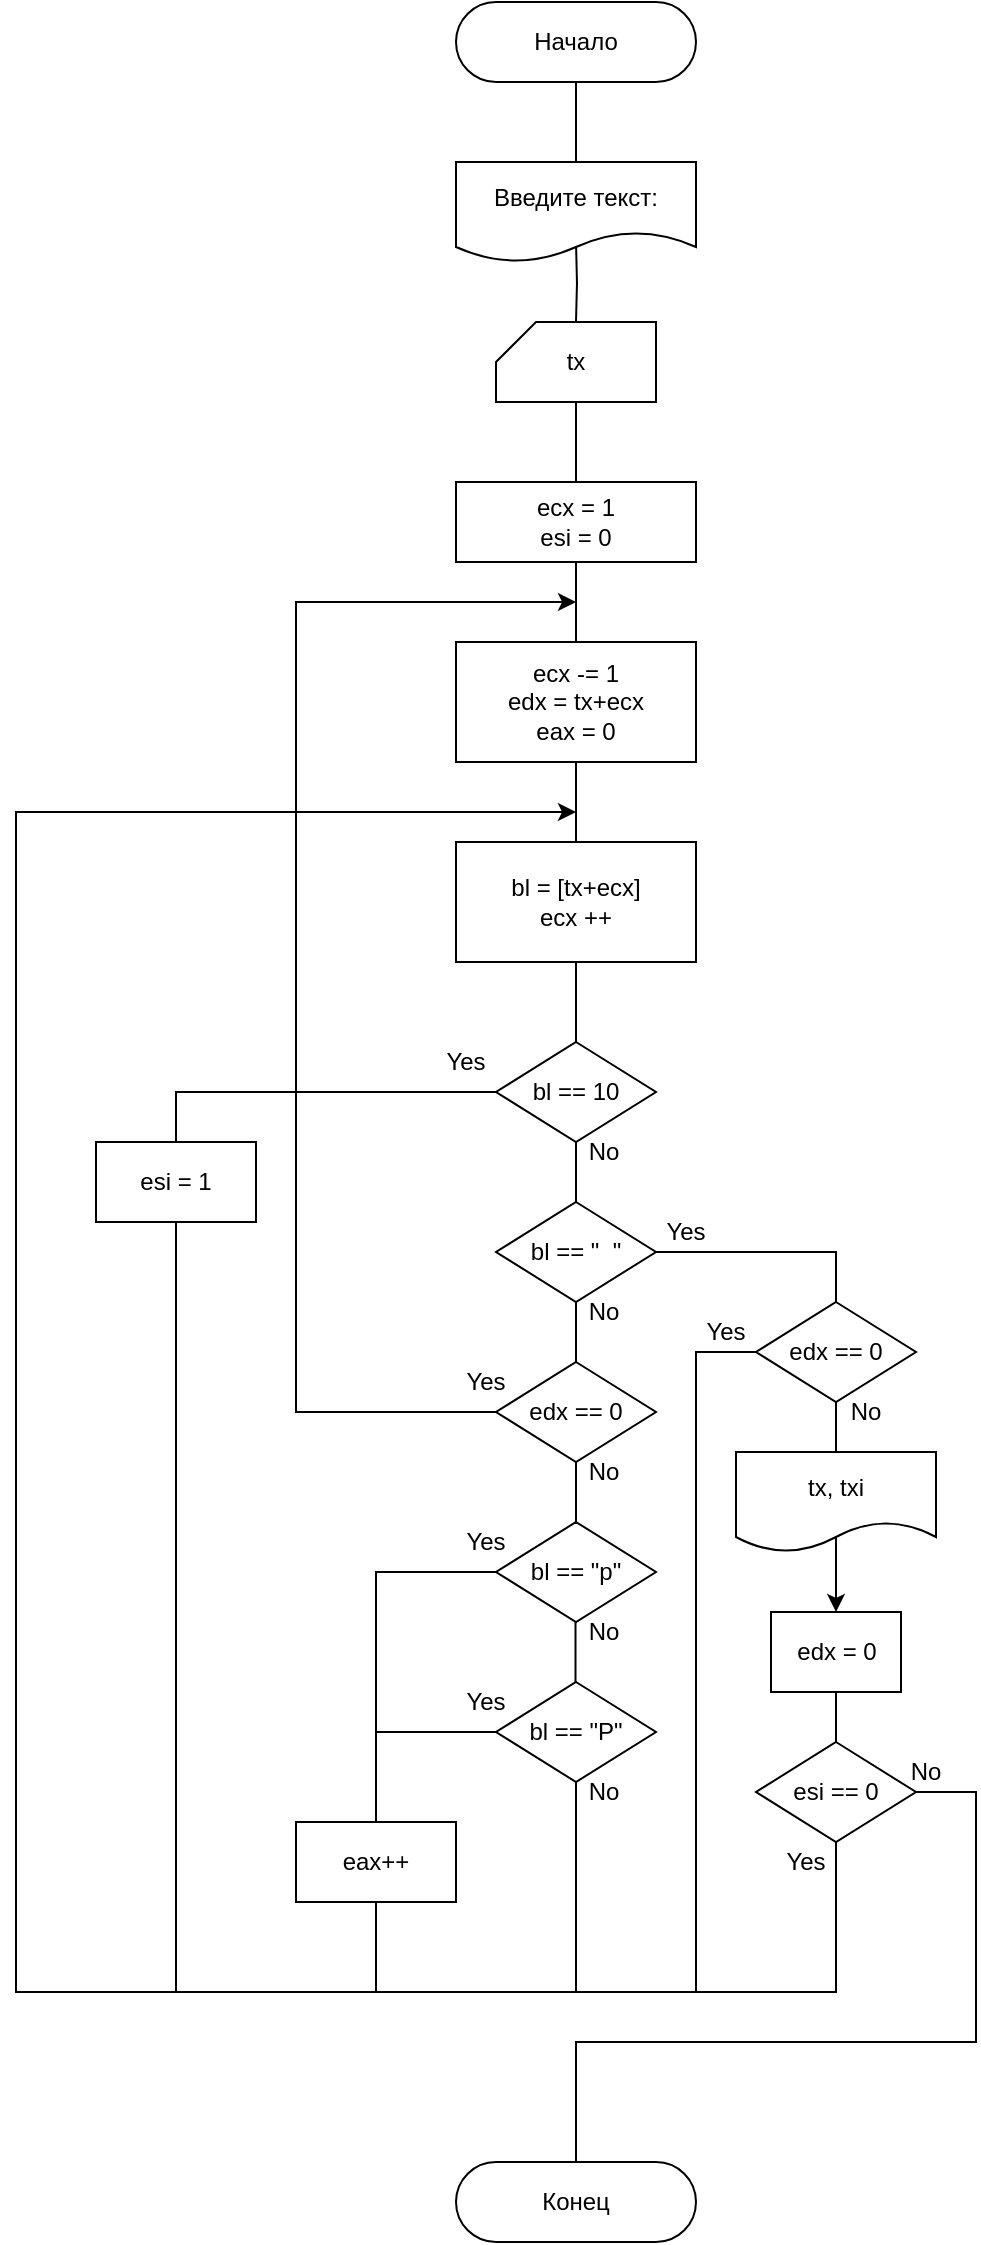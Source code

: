 <mxfile version="24.0.1" type="device">
  <diagram id="C5RBs43oDa-KdzZeNtuy" name="Page-1">
    <mxGraphModel dx="884" dy="650" grid="1" gridSize="10" guides="1" tooltips="1" connect="1" arrows="1" fold="1" page="1" pageScale="1" pageWidth="827" pageHeight="1169" math="0" shadow="0">
      <root>
        <mxCell id="WIyWlLk6GJQsqaUBKTNV-0" />
        <mxCell id="WIyWlLk6GJQsqaUBKTNV-1" parent="WIyWlLk6GJQsqaUBKTNV-0" />
        <mxCell id="SjA8h_TmdkitIt6_YIUC-1" style="edgeStyle=orthogonalEdgeStyle;rounded=0;orthogonalLoop=1;jettySize=auto;html=1;endArrow=none;endFill=0;" edge="1" parent="WIyWlLk6GJQsqaUBKTNV-1" source="SjA8h_TmdkitIt6_YIUC-0">
          <mxGeometry relative="1" as="geometry">
            <mxPoint x="400" y="105" as="targetPoint" />
          </mxGeometry>
        </mxCell>
        <mxCell id="SjA8h_TmdkitIt6_YIUC-0" value="Начало" style="rounded=1;whiteSpace=wrap;html=1;arcSize=50;" vertex="1" parent="WIyWlLk6GJQsqaUBKTNV-1">
          <mxGeometry x="340" y="25" width="120" height="40" as="geometry" />
        </mxCell>
        <mxCell id="SjA8h_TmdkitIt6_YIUC-3" style="edgeStyle=orthogonalEdgeStyle;rounded=0;orthogonalLoop=1;jettySize=auto;html=1;endArrow=none;endFill=0;" edge="1" parent="WIyWlLk6GJQsqaUBKTNV-1">
          <mxGeometry relative="1" as="geometry">
            <mxPoint x="400" y="185.0" as="targetPoint" />
            <mxPoint x="400" y="145.0" as="sourcePoint" />
          </mxGeometry>
        </mxCell>
        <mxCell id="SjA8h_TmdkitIt6_YIUC-5" value="Введите текст:" style="shape=document;whiteSpace=wrap;html=1;boundedLbl=1;" vertex="1" parent="WIyWlLk6GJQsqaUBKTNV-1">
          <mxGeometry x="340" y="105" width="120" height="50" as="geometry" />
        </mxCell>
        <mxCell id="SjA8h_TmdkitIt6_YIUC-7" style="edgeStyle=orthogonalEdgeStyle;rounded=0;orthogonalLoop=1;jettySize=auto;html=1;endArrow=none;endFill=0;" edge="1" parent="WIyWlLk6GJQsqaUBKTNV-1" source="SjA8h_TmdkitIt6_YIUC-6" target="SjA8h_TmdkitIt6_YIUC-8">
          <mxGeometry relative="1" as="geometry">
            <mxPoint x="400" y="265" as="targetPoint" />
          </mxGeometry>
        </mxCell>
        <mxCell id="SjA8h_TmdkitIt6_YIUC-6" value="tx" style="shape=card;whiteSpace=wrap;html=1;size=20;" vertex="1" parent="WIyWlLk6GJQsqaUBKTNV-1">
          <mxGeometry x="360" y="185" width="80" height="40" as="geometry" />
        </mxCell>
        <mxCell id="SjA8h_TmdkitIt6_YIUC-10" style="edgeStyle=orthogonalEdgeStyle;rounded=0;orthogonalLoop=1;jettySize=auto;html=1;entryX=0.5;entryY=0;entryDx=0;entryDy=0;endArrow=none;endFill=0;" edge="1" parent="WIyWlLk6GJQsqaUBKTNV-1" source="SjA8h_TmdkitIt6_YIUC-8" target="SjA8h_TmdkitIt6_YIUC-9">
          <mxGeometry relative="1" as="geometry" />
        </mxCell>
        <mxCell id="SjA8h_TmdkitIt6_YIUC-8" value="ecx = 1&lt;div&gt;esi = 0&lt;/div&gt;" style="rounded=0;whiteSpace=wrap;html=1;" vertex="1" parent="WIyWlLk6GJQsqaUBKTNV-1">
          <mxGeometry x="340" y="265" width="120" height="40" as="geometry" />
        </mxCell>
        <mxCell id="SjA8h_TmdkitIt6_YIUC-11" style="edgeStyle=orthogonalEdgeStyle;rounded=0;orthogonalLoop=1;jettySize=auto;html=1;endArrow=none;endFill=0;" edge="1" parent="WIyWlLk6GJQsqaUBKTNV-1" source="SjA8h_TmdkitIt6_YIUC-9">
          <mxGeometry relative="1" as="geometry">
            <mxPoint x="400" y="445" as="targetPoint" />
          </mxGeometry>
        </mxCell>
        <mxCell id="SjA8h_TmdkitIt6_YIUC-9" value="ecx -= 1&lt;div&gt;edx = tx+ecx&lt;/div&gt;&lt;div&gt;eax = 0&lt;/div&gt;" style="rounded=0;whiteSpace=wrap;html=1;" vertex="1" parent="WIyWlLk6GJQsqaUBKTNV-1">
          <mxGeometry x="340" y="345" width="120" height="60" as="geometry" />
        </mxCell>
        <mxCell id="SjA8h_TmdkitIt6_YIUC-13" style="edgeStyle=orthogonalEdgeStyle;rounded=0;orthogonalLoop=1;jettySize=auto;html=1;endArrow=none;endFill=0;" edge="1" parent="WIyWlLk6GJQsqaUBKTNV-1" source="SjA8h_TmdkitIt6_YIUC-12">
          <mxGeometry relative="1" as="geometry">
            <mxPoint x="400" y="545" as="targetPoint" />
          </mxGeometry>
        </mxCell>
        <mxCell id="SjA8h_TmdkitIt6_YIUC-12" value="bl = [tx+ecx]&lt;div&gt;ecx ++&lt;/div&gt;" style="rounded=0;whiteSpace=wrap;html=1;" vertex="1" parent="WIyWlLk6GJQsqaUBKTNV-1">
          <mxGeometry x="340" y="445" width="120" height="60" as="geometry" />
        </mxCell>
        <mxCell id="SjA8h_TmdkitIt6_YIUC-15" style="edgeStyle=orthogonalEdgeStyle;rounded=0;orthogonalLoop=1;jettySize=auto;html=1;endArrow=none;endFill=0;" edge="1" parent="WIyWlLk6GJQsqaUBKTNV-1" source="SjA8h_TmdkitIt6_YIUC-14">
          <mxGeometry relative="1" as="geometry">
            <mxPoint x="400" y="625" as="targetPoint" />
          </mxGeometry>
        </mxCell>
        <mxCell id="SjA8h_TmdkitIt6_YIUC-42" style="edgeStyle=orthogonalEdgeStyle;rounded=0;orthogonalLoop=1;jettySize=auto;html=1;exitX=0;exitY=0.5;exitDx=0;exitDy=0;entryX=0.5;entryY=0;entryDx=0;entryDy=0;endArrow=none;endFill=0;" edge="1" parent="WIyWlLk6GJQsqaUBKTNV-1" source="SjA8h_TmdkitIt6_YIUC-14" target="SjA8h_TmdkitIt6_YIUC-39">
          <mxGeometry relative="1" as="geometry" />
        </mxCell>
        <mxCell id="SjA8h_TmdkitIt6_YIUC-14" value="bl == 10" style="rhombus;whiteSpace=wrap;html=1;" vertex="1" parent="WIyWlLk6GJQsqaUBKTNV-1">
          <mxGeometry x="360" y="545" width="80" height="50" as="geometry" />
        </mxCell>
        <mxCell id="SjA8h_TmdkitIt6_YIUC-16" style="edgeStyle=orthogonalEdgeStyle;rounded=0;orthogonalLoop=1;jettySize=auto;html=1;endArrow=none;endFill=0;" edge="1" parent="WIyWlLk6GJQsqaUBKTNV-1" source="SjA8h_TmdkitIt6_YIUC-17">
          <mxGeometry relative="1" as="geometry">
            <mxPoint x="400" y="705" as="targetPoint" />
          </mxGeometry>
        </mxCell>
        <mxCell id="SjA8h_TmdkitIt6_YIUC-27" style="edgeStyle=orthogonalEdgeStyle;rounded=0;orthogonalLoop=1;jettySize=auto;html=1;startArrow=none;startFill=0;entryX=0.5;entryY=0;entryDx=0;entryDy=0;endArrow=none;endFill=0;" edge="1" parent="WIyWlLk6GJQsqaUBKTNV-1" source="SjA8h_TmdkitIt6_YIUC-17" target="SjA8h_TmdkitIt6_YIUC-28">
          <mxGeometry relative="1" as="geometry">
            <mxPoint x="290" y="765" as="targetPoint" />
            <Array as="points">
              <mxPoint x="530" y="650" />
            </Array>
          </mxGeometry>
        </mxCell>
        <mxCell id="SjA8h_TmdkitIt6_YIUC-17" value="bl == &quot;&amp;nbsp; &quot;" style="rhombus;whiteSpace=wrap;html=1;" vertex="1" parent="WIyWlLk6GJQsqaUBKTNV-1">
          <mxGeometry x="360" y="625" width="80" height="50" as="geometry" />
        </mxCell>
        <mxCell id="SjA8h_TmdkitIt6_YIUC-18" style="edgeStyle=orthogonalEdgeStyle;rounded=0;orthogonalLoop=1;jettySize=auto;html=1;endArrow=none;endFill=0;" edge="1" parent="WIyWlLk6GJQsqaUBKTNV-1">
          <mxGeometry relative="1" as="geometry">
            <mxPoint x="399.75" y="865" as="targetPoint" />
            <mxPoint x="399.75" y="835" as="sourcePoint" />
          </mxGeometry>
        </mxCell>
        <mxCell id="SjA8h_TmdkitIt6_YIUC-35" style="edgeStyle=orthogonalEdgeStyle;rounded=0;orthogonalLoop=1;jettySize=auto;html=1;endArrow=none;endFill=0;entryX=0.5;entryY=0;entryDx=0;entryDy=0;" edge="1" parent="WIyWlLk6GJQsqaUBKTNV-1" source="SjA8h_TmdkitIt6_YIUC-19" target="SjA8h_TmdkitIt6_YIUC-37">
          <mxGeometry relative="1" as="geometry">
            <mxPoint x="280" y="935" as="targetPoint" />
            <Array as="points">
              <mxPoint x="300" y="810" />
            </Array>
          </mxGeometry>
        </mxCell>
        <mxCell id="SjA8h_TmdkitIt6_YIUC-19" value="bl == &quot;p&quot;" style="rhombus;whiteSpace=wrap;html=1;" vertex="1" parent="WIyWlLk6GJQsqaUBKTNV-1">
          <mxGeometry x="360" y="785" width="80" height="50" as="geometry" />
        </mxCell>
        <mxCell id="SjA8h_TmdkitIt6_YIUC-34" style="edgeStyle=orthogonalEdgeStyle;rounded=0;orthogonalLoop=1;jettySize=auto;html=1;endArrow=none;endFill=0;" edge="1" parent="WIyWlLk6GJQsqaUBKTNV-1" source="SjA8h_TmdkitIt6_YIUC-21">
          <mxGeometry relative="1" as="geometry">
            <mxPoint x="400" y="1020" as="targetPoint" />
          </mxGeometry>
        </mxCell>
        <mxCell id="SjA8h_TmdkitIt6_YIUC-36" style="edgeStyle=orthogonalEdgeStyle;rounded=0;orthogonalLoop=1;jettySize=auto;html=1;endArrow=none;endFill=0;entryX=0.5;entryY=0;entryDx=0;entryDy=0;" edge="1" parent="WIyWlLk6GJQsqaUBKTNV-1" source="SjA8h_TmdkitIt6_YIUC-21" target="SjA8h_TmdkitIt6_YIUC-37">
          <mxGeometry relative="1" as="geometry">
            <mxPoint x="280" y="935" as="targetPoint" />
            <Array as="points">
              <mxPoint x="300" y="890" />
            </Array>
          </mxGeometry>
        </mxCell>
        <mxCell id="SjA8h_TmdkitIt6_YIUC-21" value="bl == &quot;P&quot;" style="rhombus;whiteSpace=wrap;html=1;" vertex="1" parent="WIyWlLk6GJQsqaUBKTNV-1">
          <mxGeometry x="360" y="865" width="80" height="50" as="geometry" />
        </mxCell>
        <mxCell id="SjA8h_TmdkitIt6_YIUC-24" style="edgeStyle=orthogonalEdgeStyle;rounded=0;orthogonalLoop=1;jettySize=auto;html=1;endArrow=none;endFill=0;" edge="1" parent="WIyWlLk6GJQsqaUBKTNV-1" source="SjA8h_TmdkitIt6_YIUC-25">
          <mxGeometry relative="1" as="geometry">
            <mxPoint x="400" y="785" as="targetPoint" />
          </mxGeometry>
        </mxCell>
        <mxCell id="SjA8h_TmdkitIt6_YIUC-26" style="edgeStyle=orthogonalEdgeStyle;rounded=0;orthogonalLoop=1;jettySize=auto;html=1;" edge="1" parent="WIyWlLk6GJQsqaUBKTNV-1" source="SjA8h_TmdkitIt6_YIUC-25">
          <mxGeometry relative="1" as="geometry">
            <mxPoint x="400" y="325" as="targetPoint" />
            <Array as="points">
              <mxPoint x="260" y="730" />
              <mxPoint x="260" y="325" />
            </Array>
          </mxGeometry>
        </mxCell>
        <mxCell id="SjA8h_TmdkitIt6_YIUC-25" value="edx == 0" style="rhombus;whiteSpace=wrap;html=1;" vertex="1" parent="WIyWlLk6GJQsqaUBKTNV-1">
          <mxGeometry x="360" y="705" width="80" height="50" as="geometry" />
        </mxCell>
        <mxCell id="SjA8h_TmdkitIt6_YIUC-58" style="edgeStyle=orthogonalEdgeStyle;rounded=0;orthogonalLoop=1;jettySize=auto;html=1;endArrow=none;endFill=0;" edge="1" parent="WIyWlLk6GJQsqaUBKTNV-1" source="SjA8h_TmdkitIt6_YIUC-28">
          <mxGeometry relative="1" as="geometry">
            <mxPoint x="430" y="1020" as="targetPoint" />
            <Array as="points">
              <mxPoint x="460" y="700" />
              <mxPoint x="460" y="1020" />
            </Array>
          </mxGeometry>
        </mxCell>
        <mxCell id="SjA8h_TmdkitIt6_YIUC-28" value="edx == 0" style="rhombus;whiteSpace=wrap;html=1;" vertex="1" parent="WIyWlLk6GJQsqaUBKTNV-1">
          <mxGeometry x="490" y="675" width="80" height="50" as="geometry" />
        </mxCell>
        <mxCell id="SjA8h_TmdkitIt6_YIUC-33" style="edgeStyle=orthogonalEdgeStyle;rounded=0;orthogonalLoop=1;jettySize=auto;html=1;endArrow=classic;endFill=1;" edge="1" parent="WIyWlLk6GJQsqaUBKTNV-1" source="SjA8h_TmdkitIt6_YIUC-32">
          <mxGeometry relative="1" as="geometry">
            <mxPoint x="400" y="430" as="targetPoint" />
            <Array as="points">
              <mxPoint x="530" y="1020" />
              <mxPoint x="120" y="1020" />
              <mxPoint x="120" y="430" />
            </Array>
          </mxGeometry>
        </mxCell>
        <mxCell id="SjA8h_TmdkitIt6_YIUC-41" style="edgeStyle=orthogonalEdgeStyle;rounded=0;orthogonalLoop=1;jettySize=auto;html=1;endArrow=none;endFill=0;" edge="1" parent="WIyWlLk6GJQsqaUBKTNV-1" source="SjA8h_TmdkitIt6_YIUC-32">
          <mxGeometry relative="1" as="geometry">
            <mxPoint x="400" y="1105" as="targetPoint" />
            <Array as="points">
              <mxPoint x="600" y="920" />
              <mxPoint x="600" y="1045" />
              <mxPoint x="400" y="1045" />
            </Array>
          </mxGeometry>
        </mxCell>
        <mxCell id="SjA8h_TmdkitIt6_YIUC-32" value="esi == 0" style="rhombus;whiteSpace=wrap;html=1;" vertex="1" parent="WIyWlLk6GJQsqaUBKTNV-1">
          <mxGeometry x="490" y="895" width="80" height="50" as="geometry" />
        </mxCell>
        <mxCell id="SjA8h_TmdkitIt6_YIUC-38" style="edgeStyle=orthogonalEdgeStyle;rounded=0;orthogonalLoop=1;jettySize=auto;html=1;endArrow=none;endFill=0;" edge="1" parent="WIyWlLk6GJQsqaUBKTNV-1" source="SjA8h_TmdkitIt6_YIUC-37">
          <mxGeometry relative="1" as="geometry">
            <mxPoint x="300" y="1020" as="targetPoint" />
          </mxGeometry>
        </mxCell>
        <mxCell id="SjA8h_TmdkitIt6_YIUC-37" value="eax++" style="rounded=0;whiteSpace=wrap;html=1;" vertex="1" parent="WIyWlLk6GJQsqaUBKTNV-1">
          <mxGeometry x="260" y="935" width="80" height="40" as="geometry" />
        </mxCell>
        <mxCell id="SjA8h_TmdkitIt6_YIUC-45" style="edgeStyle=orthogonalEdgeStyle;rounded=0;orthogonalLoop=1;jettySize=auto;html=1;endArrow=none;endFill=0;" edge="1" parent="WIyWlLk6GJQsqaUBKTNV-1" source="SjA8h_TmdkitIt6_YIUC-39">
          <mxGeometry relative="1" as="geometry">
            <mxPoint x="200" y="1020" as="targetPoint" />
          </mxGeometry>
        </mxCell>
        <mxCell id="SjA8h_TmdkitIt6_YIUC-39" value="esi = 1" style="rounded=0;whiteSpace=wrap;html=1;" vertex="1" parent="WIyWlLk6GJQsqaUBKTNV-1">
          <mxGeometry x="160" y="595" width="80" height="40" as="geometry" />
        </mxCell>
        <mxCell id="SjA8h_TmdkitIt6_YIUC-44" value="Конец" style="rounded=1;whiteSpace=wrap;html=1;arcSize=50;" vertex="1" parent="WIyWlLk6GJQsqaUBKTNV-1">
          <mxGeometry x="340" y="1105" width="120" height="40" as="geometry" />
        </mxCell>
        <mxCell id="SjA8h_TmdkitIt6_YIUC-46" value="Yes" style="text;html=1;align=center;verticalAlign=middle;whiteSpace=wrap;rounded=0;" vertex="1" parent="WIyWlLk6GJQsqaUBKTNV-1">
          <mxGeometry x="330" y="550" width="30" height="10" as="geometry" />
        </mxCell>
        <mxCell id="SjA8h_TmdkitIt6_YIUC-47" value="No" style="text;html=1;align=center;verticalAlign=middle;whiteSpace=wrap;rounded=0;" vertex="1" parent="WIyWlLk6GJQsqaUBKTNV-1">
          <mxGeometry x="399" y="595" width="30" height="10" as="geometry" />
        </mxCell>
        <mxCell id="SjA8h_TmdkitIt6_YIUC-48" value="No" style="text;html=1;align=center;verticalAlign=middle;whiteSpace=wrap;rounded=0;" vertex="1" parent="WIyWlLk6GJQsqaUBKTNV-1">
          <mxGeometry x="399" y="675" width="30" height="10" as="geometry" />
        </mxCell>
        <mxCell id="SjA8h_TmdkitIt6_YIUC-49" value="No" style="text;html=1;align=center;verticalAlign=middle;whiteSpace=wrap;rounded=0;" vertex="1" parent="WIyWlLk6GJQsqaUBKTNV-1">
          <mxGeometry x="399" y="755" width="30" height="10" as="geometry" />
        </mxCell>
        <mxCell id="SjA8h_TmdkitIt6_YIUC-50" value="No" style="text;html=1;align=center;verticalAlign=middle;whiteSpace=wrap;rounded=0;" vertex="1" parent="WIyWlLk6GJQsqaUBKTNV-1">
          <mxGeometry x="399" y="835" width="30" height="10" as="geometry" />
        </mxCell>
        <mxCell id="SjA8h_TmdkitIt6_YIUC-51" value="No" style="text;html=1;align=center;verticalAlign=middle;whiteSpace=wrap;rounded=0;" vertex="1" parent="WIyWlLk6GJQsqaUBKTNV-1">
          <mxGeometry x="399" y="915" width="30" height="10" as="geometry" />
        </mxCell>
        <mxCell id="SjA8h_TmdkitIt6_YIUC-52" value="Yes" style="text;html=1;align=center;verticalAlign=middle;whiteSpace=wrap;rounded=0;" vertex="1" parent="WIyWlLk6GJQsqaUBKTNV-1">
          <mxGeometry x="340" y="710" width="30" height="10" as="geometry" />
        </mxCell>
        <mxCell id="SjA8h_TmdkitIt6_YIUC-53" value="Yes" style="text;html=1;align=center;verticalAlign=middle;whiteSpace=wrap;rounded=0;" vertex="1" parent="WIyWlLk6GJQsqaUBKTNV-1">
          <mxGeometry x="440" y="635" width="30" height="10" as="geometry" />
        </mxCell>
        <mxCell id="SjA8h_TmdkitIt6_YIUC-54" value="Yes" style="text;html=1;align=center;verticalAlign=middle;whiteSpace=wrap;rounded=0;" vertex="1" parent="WIyWlLk6GJQsqaUBKTNV-1">
          <mxGeometry x="340" y="790" width="30" height="10" as="geometry" />
        </mxCell>
        <mxCell id="SjA8h_TmdkitIt6_YIUC-55" value="Yes" style="text;html=1;align=center;verticalAlign=middle;whiteSpace=wrap;rounded=0;" vertex="1" parent="WIyWlLk6GJQsqaUBKTNV-1">
          <mxGeometry x="340" y="870" width="30" height="10" as="geometry" />
        </mxCell>
        <mxCell id="SjA8h_TmdkitIt6_YIUC-56" value="Yes" style="text;html=1;align=center;verticalAlign=middle;whiteSpace=wrap;rounded=0;" vertex="1" parent="WIyWlLk6GJQsqaUBKTNV-1">
          <mxGeometry x="500" y="950" width="30" height="10" as="geometry" />
        </mxCell>
        <mxCell id="SjA8h_TmdkitIt6_YIUC-57" value="No" style="text;html=1;align=center;verticalAlign=middle;whiteSpace=wrap;rounded=0;" vertex="1" parent="WIyWlLk6GJQsqaUBKTNV-1">
          <mxGeometry x="560" y="905" width="30" height="10" as="geometry" />
        </mxCell>
        <mxCell id="SjA8h_TmdkitIt6_YIUC-59" value="No" style="text;html=1;align=center;verticalAlign=middle;whiteSpace=wrap;rounded=0;" vertex="1" parent="WIyWlLk6GJQsqaUBKTNV-1">
          <mxGeometry x="530" y="725" width="30" height="10" as="geometry" />
        </mxCell>
        <mxCell id="SjA8h_TmdkitIt6_YIUC-60" value="Yes" style="text;html=1;align=center;verticalAlign=middle;whiteSpace=wrap;rounded=0;" vertex="1" parent="WIyWlLk6GJQsqaUBKTNV-1">
          <mxGeometry x="460" y="685" width="30" height="10" as="geometry" />
        </mxCell>
        <mxCell id="SjA8h_TmdkitIt6_YIUC-61" value="" style="edgeStyle=orthogonalEdgeStyle;rounded=0;orthogonalLoop=1;jettySize=auto;html=1;endArrow=none;endFill=0;" edge="1" parent="WIyWlLk6GJQsqaUBKTNV-1" source="SjA8h_TmdkitIt6_YIUC-28" target="SjA8h_TmdkitIt6_YIUC-30">
          <mxGeometry relative="1" as="geometry">
            <mxPoint x="530" y="785" as="targetPoint" />
            <mxPoint x="530" y="725" as="sourcePoint" />
          </mxGeometry>
        </mxCell>
        <mxCell id="SjA8h_TmdkitIt6_YIUC-62" style="edgeStyle=orthogonalEdgeStyle;rounded=0;orthogonalLoop=1;jettySize=auto;html=1;exitX=0.511;exitY=0.824;exitDx=0;exitDy=0;exitPerimeter=0;" edge="1" parent="WIyWlLk6GJQsqaUBKTNV-1" source="SjA8h_TmdkitIt6_YIUC-30" target="SjA8h_TmdkitIt6_YIUC-63">
          <mxGeometry relative="1" as="geometry">
            <mxPoint x="530" y="830" as="targetPoint" />
            <Array as="points">
              <mxPoint x="530" y="791" />
            </Array>
          </mxGeometry>
        </mxCell>
        <mxCell id="SjA8h_TmdkitIt6_YIUC-30" value="tx, txi" style="shape=document;whiteSpace=wrap;html=1;boundedLbl=1;" vertex="1" parent="WIyWlLk6GJQsqaUBKTNV-1">
          <mxGeometry x="480" y="750" width="100" height="50" as="geometry" />
        </mxCell>
        <mxCell id="SjA8h_TmdkitIt6_YIUC-64" style="edgeStyle=orthogonalEdgeStyle;rounded=0;orthogonalLoop=1;jettySize=auto;html=1;entryX=0.5;entryY=0;entryDx=0;entryDy=0;endArrow=none;endFill=0;" edge="1" parent="WIyWlLk6GJQsqaUBKTNV-1" source="SjA8h_TmdkitIt6_YIUC-63" target="SjA8h_TmdkitIt6_YIUC-32">
          <mxGeometry relative="1" as="geometry" />
        </mxCell>
        <mxCell id="SjA8h_TmdkitIt6_YIUC-63" value="edx = 0" style="rounded=0;whiteSpace=wrap;html=1;" vertex="1" parent="WIyWlLk6GJQsqaUBKTNV-1">
          <mxGeometry x="497.5" y="830" width="65" height="40" as="geometry" />
        </mxCell>
      </root>
    </mxGraphModel>
  </diagram>
</mxfile>
